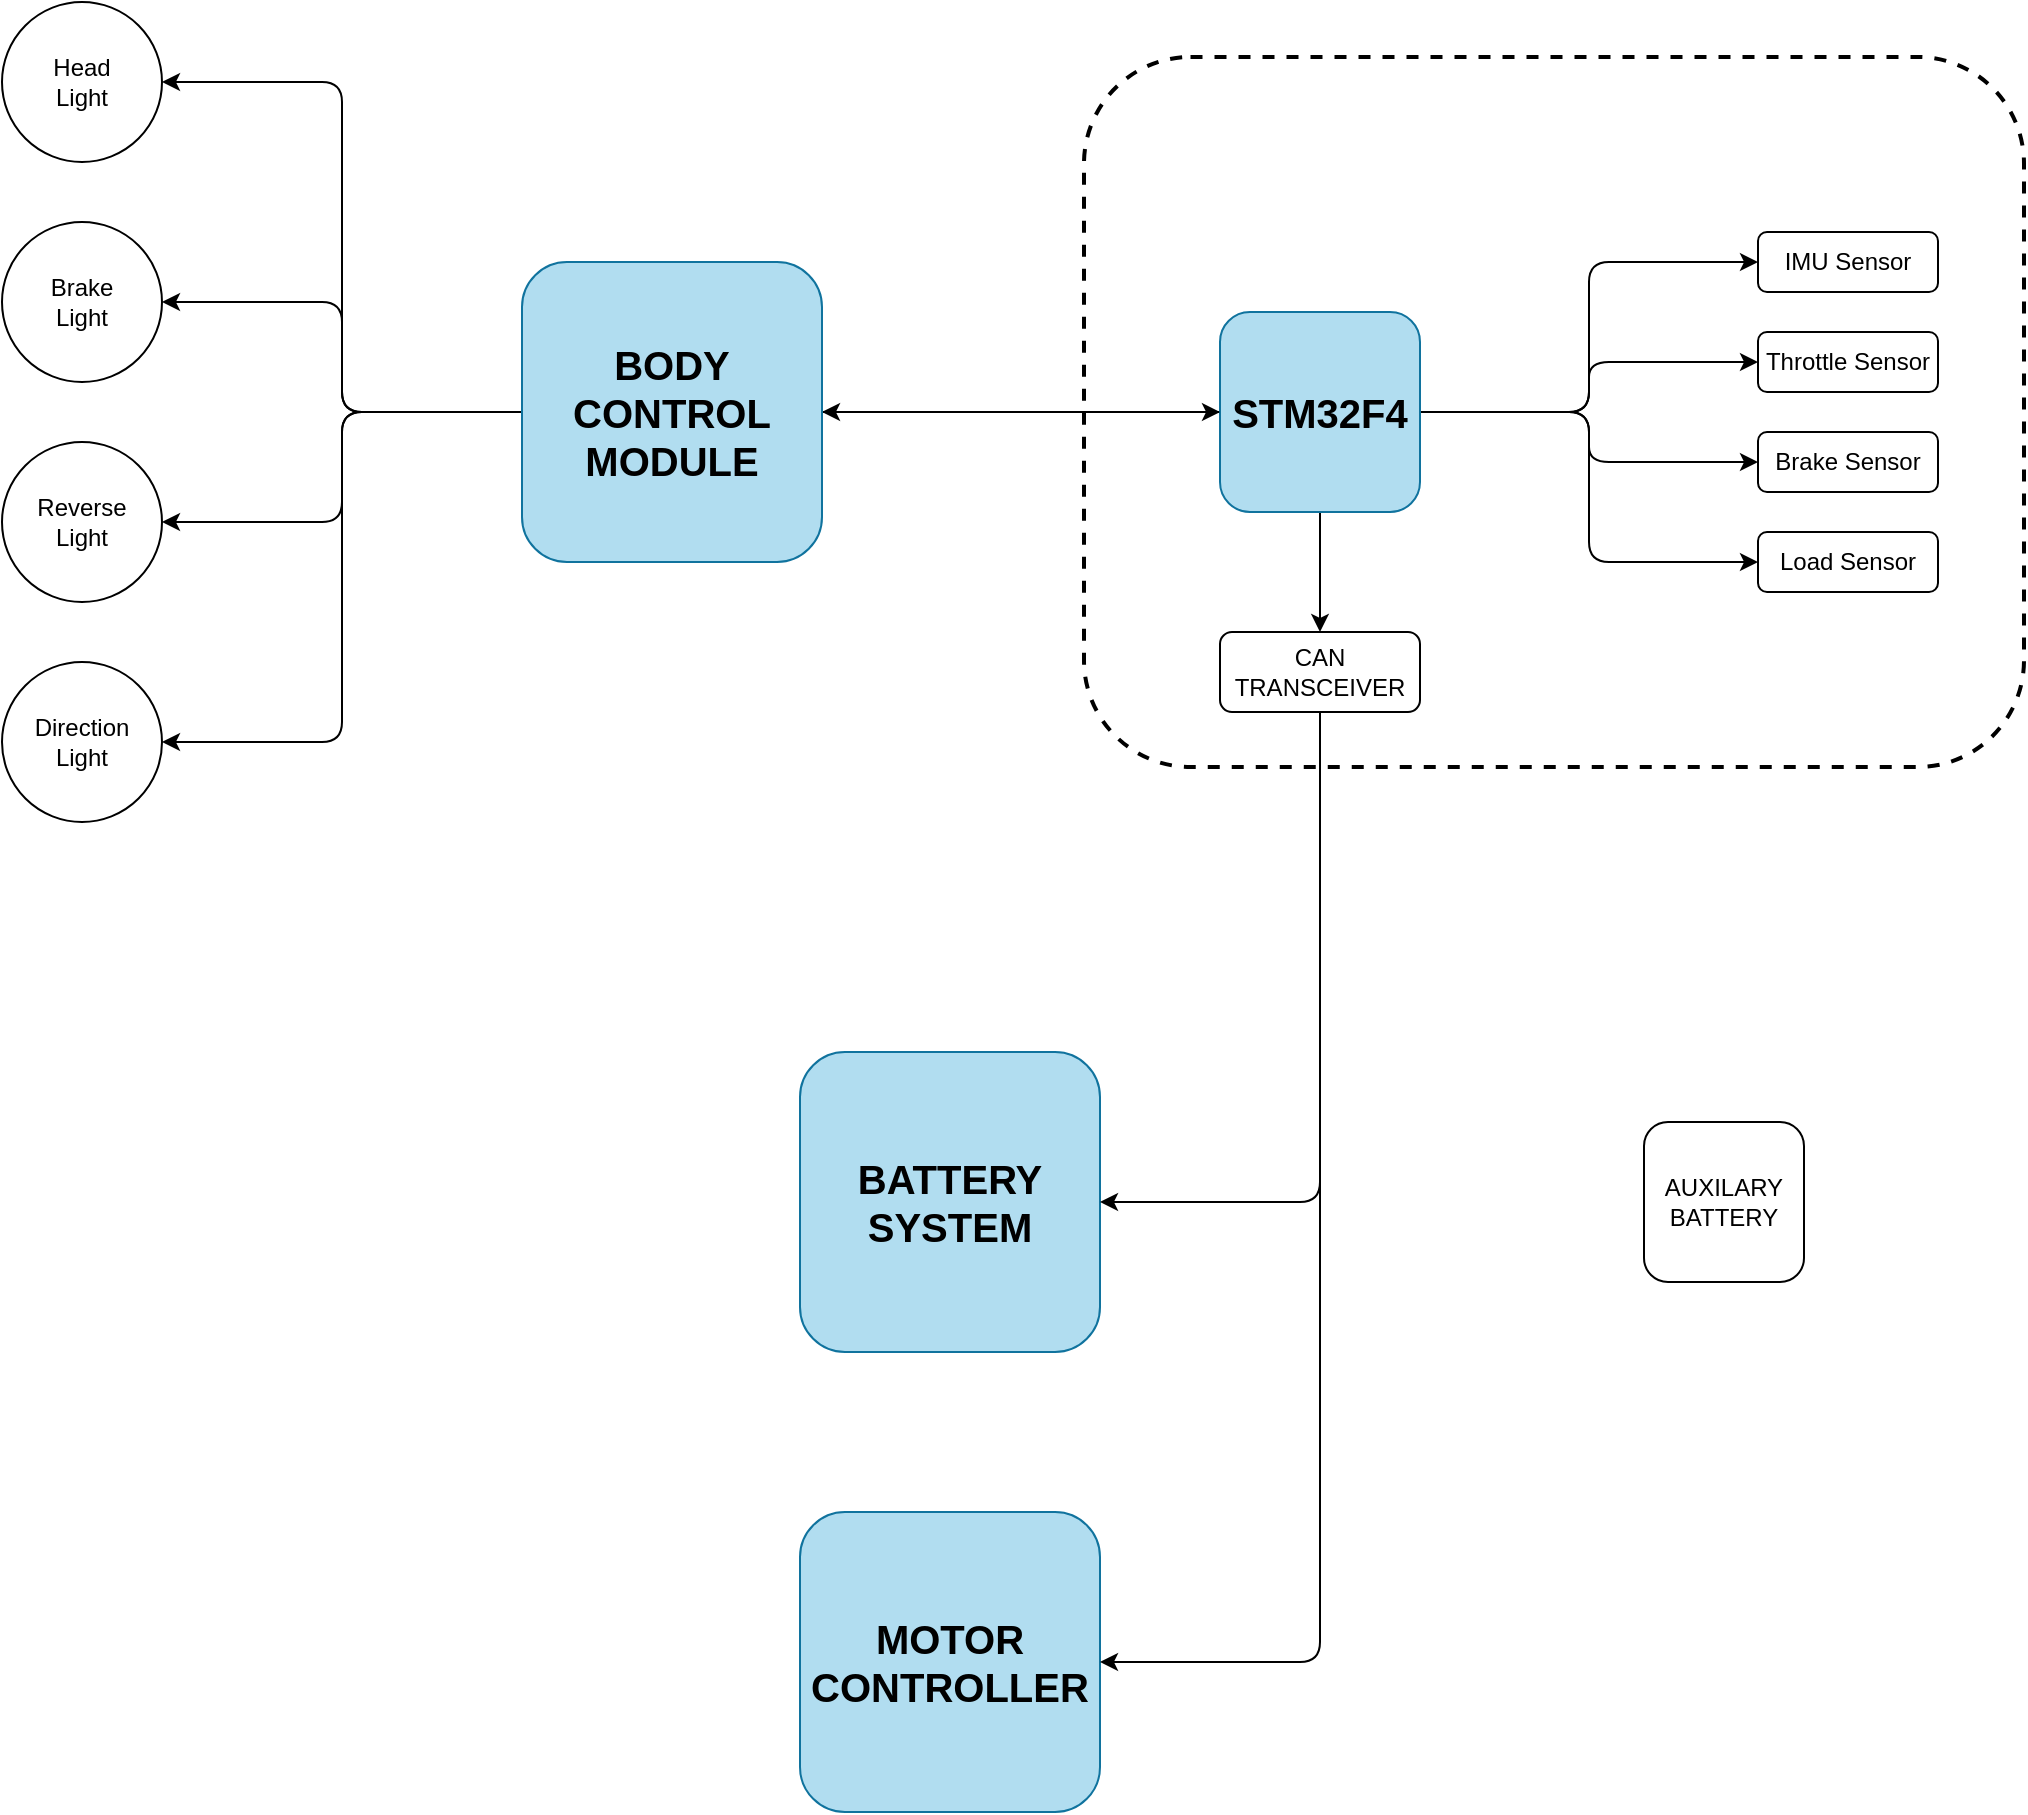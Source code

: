 <mxfile version="16.5.3" type="github">
  <diagram id="EC5MgGwQo2bULW8xyrQx" name="Page-1">
    <mxGraphModel dx="1207" dy="872" grid="1" gridSize="10" guides="1" tooltips="1" connect="1" arrows="1" fold="1" page="1" pageScale="1" pageWidth="827" pageHeight="1169" math="0" shadow="0">
      <root>
        <mxCell id="0" />
        <mxCell id="1" parent="0" />
        <mxCell id="9uutMeVtb-zLTkyFQTrJ-46" value="" style="rounded=1;whiteSpace=wrap;html=1;fontSize=12;fillColor=none;dashed=1;strokeWidth=2;" vertex="1" parent="1">
          <mxGeometry x="710" y="182.5" width="470" height="355" as="geometry" />
        </mxCell>
        <mxCell id="9uutMeVtb-zLTkyFQTrJ-15" style="edgeStyle=orthogonalEdgeStyle;rounded=1;orthogonalLoop=1;jettySize=auto;html=1;entryX=0;entryY=0.5;entryDx=0;entryDy=0;fontSize=14;" edge="1" parent="1" source="9uutMeVtb-zLTkyFQTrJ-1" target="9uutMeVtb-zLTkyFQTrJ-3">
          <mxGeometry relative="1" as="geometry" />
        </mxCell>
        <mxCell id="9uutMeVtb-zLTkyFQTrJ-16" style="edgeStyle=orthogonalEdgeStyle;rounded=1;orthogonalLoop=1;jettySize=auto;html=1;entryX=0;entryY=0.5;entryDx=0;entryDy=0;fontSize=14;" edge="1" parent="1" source="9uutMeVtb-zLTkyFQTrJ-1" target="9uutMeVtb-zLTkyFQTrJ-4">
          <mxGeometry relative="1" as="geometry" />
        </mxCell>
        <mxCell id="9uutMeVtb-zLTkyFQTrJ-17" style="edgeStyle=orthogonalEdgeStyle;rounded=1;orthogonalLoop=1;jettySize=auto;html=1;entryX=0;entryY=0.5;entryDx=0;entryDy=0;fontSize=14;" edge="1" parent="1" source="9uutMeVtb-zLTkyFQTrJ-1" target="9uutMeVtb-zLTkyFQTrJ-5">
          <mxGeometry relative="1" as="geometry" />
        </mxCell>
        <mxCell id="9uutMeVtb-zLTkyFQTrJ-18" style="edgeStyle=orthogonalEdgeStyle;rounded=1;orthogonalLoop=1;jettySize=auto;html=1;entryX=0;entryY=0.5;entryDx=0;entryDy=0;fontSize=14;" edge="1" parent="1" source="9uutMeVtb-zLTkyFQTrJ-1" target="9uutMeVtb-zLTkyFQTrJ-6">
          <mxGeometry relative="1" as="geometry" />
        </mxCell>
        <mxCell id="9uutMeVtb-zLTkyFQTrJ-24" style="edgeStyle=orthogonalEdgeStyle;rounded=1;orthogonalLoop=1;jettySize=auto;html=1;entryX=0.5;entryY=0;entryDx=0;entryDy=0;fontSize=12;" edge="1" parent="1" source="9uutMeVtb-zLTkyFQTrJ-1" target="9uutMeVtb-zLTkyFQTrJ-23">
          <mxGeometry relative="1" as="geometry" />
        </mxCell>
        <mxCell id="9uutMeVtb-zLTkyFQTrJ-34" style="edgeStyle=orthogonalEdgeStyle;rounded=1;orthogonalLoop=1;jettySize=auto;html=1;dashed=1;fontSize=12;" edge="1" parent="1" source="9uutMeVtb-zLTkyFQTrJ-1" target="9uutMeVtb-zLTkyFQTrJ-32">
          <mxGeometry relative="1" as="geometry" />
        </mxCell>
        <mxCell id="9uutMeVtb-zLTkyFQTrJ-1" value="&lt;b&gt;&lt;font style=&quot;font-size: 20px&quot;&gt;STM32F4&lt;/font&gt;&lt;/b&gt;" style="whiteSpace=wrap;html=1;aspect=fixed;rounded=1;fillColor=#b1ddf0;strokeColor=#10739e;" vertex="1" parent="1">
          <mxGeometry x="778" y="310" width="100" height="100" as="geometry" />
        </mxCell>
        <mxCell id="9uutMeVtb-zLTkyFQTrJ-3" value="IMU Sensor" style="rounded=1;whiteSpace=wrap;html=1;fontSize=12;" vertex="1" parent="1">
          <mxGeometry x="1047" y="270" width="90" height="30" as="geometry" />
        </mxCell>
        <mxCell id="9uutMeVtb-zLTkyFQTrJ-4" value="Throttle&amp;nbsp;Sensor" style="rounded=1;whiteSpace=wrap;html=1;fontSize=12;" vertex="1" parent="1">
          <mxGeometry x="1047" y="320" width="90" height="30" as="geometry" />
        </mxCell>
        <mxCell id="9uutMeVtb-zLTkyFQTrJ-5" value="Brake Sensor" style="rounded=1;whiteSpace=wrap;html=1;fontSize=12;" vertex="1" parent="1">
          <mxGeometry x="1047" y="370" width="90" height="30" as="geometry" />
        </mxCell>
        <mxCell id="9uutMeVtb-zLTkyFQTrJ-6" value="Load Sensor" style="rounded=1;whiteSpace=wrap;html=1;fontSize=12;" vertex="1" parent="1">
          <mxGeometry x="1047" y="420" width="90" height="30" as="geometry" />
        </mxCell>
        <mxCell id="9uutMeVtb-zLTkyFQTrJ-10" value="&lt;b&gt;&lt;font style=&quot;font-size: 20px&quot;&gt;MOTOR&lt;br&gt;CONTROLLER&lt;br&gt;&lt;/font&gt;&lt;/b&gt;" style="whiteSpace=wrap;html=1;aspect=fixed;rounded=1;fillColor=#b1ddf0;strokeColor=#10739e;" vertex="1" parent="1">
          <mxGeometry x="568" y="910" width="150" height="150" as="geometry" />
        </mxCell>
        <mxCell id="9uutMeVtb-zLTkyFQTrJ-13" value="&lt;b&gt;&lt;font style=&quot;font-size: 20px&quot;&gt;BATTERY&lt;br&gt;SYSTEM&lt;br&gt;&lt;/font&gt;&lt;/b&gt;" style="whiteSpace=wrap;html=1;aspect=fixed;rounded=1;fillColor=#b1ddf0;strokeColor=#10739e;" vertex="1" parent="1">
          <mxGeometry x="568" y="680" width="150" height="150" as="geometry" />
        </mxCell>
        <mxCell id="9uutMeVtb-zLTkyFQTrJ-47" style="edgeStyle=orthogonalEdgeStyle;curved=0;rounded=1;sketch=0;orthogonalLoop=1;jettySize=auto;html=1;entryX=1;entryY=0.5;entryDx=0;entryDy=0;" edge="1" parent="1" source="9uutMeVtb-zLTkyFQTrJ-23" target="9uutMeVtb-zLTkyFQTrJ-10">
          <mxGeometry relative="1" as="geometry">
            <Array as="points">
              <mxPoint x="828" y="985" />
            </Array>
          </mxGeometry>
        </mxCell>
        <mxCell id="9uutMeVtb-zLTkyFQTrJ-48" style="edgeStyle=orthogonalEdgeStyle;curved=0;rounded=1;sketch=0;orthogonalLoop=1;jettySize=auto;html=1;entryX=1;entryY=0.5;entryDx=0;entryDy=0;" edge="1" parent="1" source="9uutMeVtb-zLTkyFQTrJ-23" target="9uutMeVtb-zLTkyFQTrJ-13">
          <mxGeometry relative="1" as="geometry">
            <Array as="points">
              <mxPoint x="828" y="755" />
            </Array>
          </mxGeometry>
        </mxCell>
        <mxCell id="9uutMeVtb-zLTkyFQTrJ-23" value="CAN&lt;br&gt;TRANSCEIVER" style="rounded=1;whiteSpace=wrap;html=1;fontSize=12;" vertex="1" parent="1">
          <mxGeometry x="778" y="470" width="100" height="40" as="geometry" />
        </mxCell>
        <mxCell id="9uutMeVtb-zLTkyFQTrJ-33" style="edgeStyle=orthogonalEdgeStyle;rounded=1;orthogonalLoop=1;jettySize=auto;html=1;entryX=0;entryY=0.5;entryDx=0;entryDy=0;fontSize=12;" edge="1" parent="1" source="9uutMeVtb-zLTkyFQTrJ-32" target="9uutMeVtb-zLTkyFQTrJ-1">
          <mxGeometry relative="1" as="geometry" />
        </mxCell>
        <mxCell id="9uutMeVtb-zLTkyFQTrJ-39" style="edgeStyle=orthogonalEdgeStyle;rounded=1;orthogonalLoop=1;jettySize=auto;html=1;entryX=1;entryY=0.5;entryDx=0;entryDy=0;fontSize=12;" edge="1" parent="1" source="9uutMeVtb-zLTkyFQTrJ-32" target="9uutMeVtb-zLTkyFQTrJ-38">
          <mxGeometry relative="1" as="geometry" />
        </mxCell>
        <mxCell id="9uutMeVtb-zLTkyFQTrJ-40" style="edgeStyle=orthogonalEdgeStyle;rounded=1;orthogonalLoop=1;jettySize=auto;html=1;entryX=1;entryY=0.5;entryDx=0;entryDy=0;fontSize=12;" edge="1" parent="1" source="9uutMeVtb-zLTkyFQTrJ-32" target="9uutMeVtb-zLTkyFQTrJ-35">
          <mxGeometry relative="1" as="geometry" />
        </mxCell>
        <mxCell id="9uutMeVtb-zLTkyFQTrJ-41" style="edgeStyle=orthogonalEdgeStyle;rounded=1;orthogonalLoop=1;jettySize=auto;html=1;entryX=1;entryY=0.5;entryDx=0;entryDy=0;fontSize=12;" edge="1" parent="1" source="9uutMeVtb-zLTkyFQTrJ-32" target="9uutMeVtb-zLTkyFQTrJ-36">
          <mxGeometry relative="1" as="geometry" />
        </mxCell>
        <mxCell id="9uutMeVtb-zLTkyFQTrJ-42" style="edgeStyle=orthogonalEdgeStyle;rounded=1;orthogonalLoop=1;jettySize=auto;html=1;entryX=1;entryY=0.5;entryDx=0;entryDy=0;fontSize=12;" edge="1" parent="1" source="9uutMeVtb-zLTkyFQTrJ-32" target="9uutMeVtb-zLTkyFQTrJ-37">
          <mxGeometry relative="1" as="geometry" />
        </mxCell>
        <mxCell id="9uutMeVtb-zLTkyFQTrJ-32" value="&lt;b&gt;&lt;font style=&quot;font-size: 20px&quot;&gt;BODY&lt;br&gt;CONTROL&lt;br&gt;MODULE&lt;br&gt;&lt;/font&gt;&lt;/b&gt;" style="whiteSpace=wrap;html=1;aspect=fixed;rounded=1;fillColor=#b1ddf0;strokeColor=#10739e;" vertex="1" parent="1">
          <mxGeometry x="429" y="285" width="150" height="150" as="geometry" />
        </mxCell>
        <mxCell id="9uutMeVtb-zLTkyFQTrJ-35" value="Brake&lt;br&gt;Light" style="ellipse;whiteSpace=wrap;html=1;aspect=fixed;fontSize=12;rounded=1;" vertex="1" parent="1">
          <mxGeometry x="169" y="265" width="80" height="80" as="geometry" />
        </mxCell>
        <mxCell id="9uutMeVtb-zLTkyFQTrJ-36" value="Reverse&lt;br&gt;Light" style="ellipse;whiteSpace=wrap;html=1;aspect=fixed;fontSize=12;rounded=1;" vertex="1" parent="1">
          <mxGeometry x="169" y="375" width="80" height="80" as="geometry" />
        </mxCell>
        <mxCell id="9uutMeVtb-zLTkyFQTrJ-37" value="Direction&lt;br&gt;Light" style="ellipse;whiteSpace=wrap;html=1;aspect=fixed;fontSize=12;rounded=1;" vertex="1" parent="1">
          <mxGeometry x="169" y="485" width="80" height="80" as="geometry" />
        </mxCell>
        <mxCell id="9uutMeVtb-zLTkyFQTrJ-38" value="Head&lt;br&gt;Light" style="ellipse;whiteSpace=wrap;html=1;aspect=fixed;fontSize=12;rounded=1;" vertex="1" parent="1">
          <mxGeometry x="169" y="155" width="80" height="80" as="geometry" />
        </mxCell>
        <mxCell id="9uutMeVtb-zLTkyFQTrJ-43" value="AUXILARY&lt;br&gt;BATTERY" style="whiteSpace=wrap;html=1;aspect=fixed;fontSize=12;rounded=1;" vertex="1" parent="1">
          <mxGeometry x="990" y="715" width="80" height="80" as="geometry" />
        </mxCell>
      </root>
    </mxGraphModel>
  </diagram>
</mxfile>
